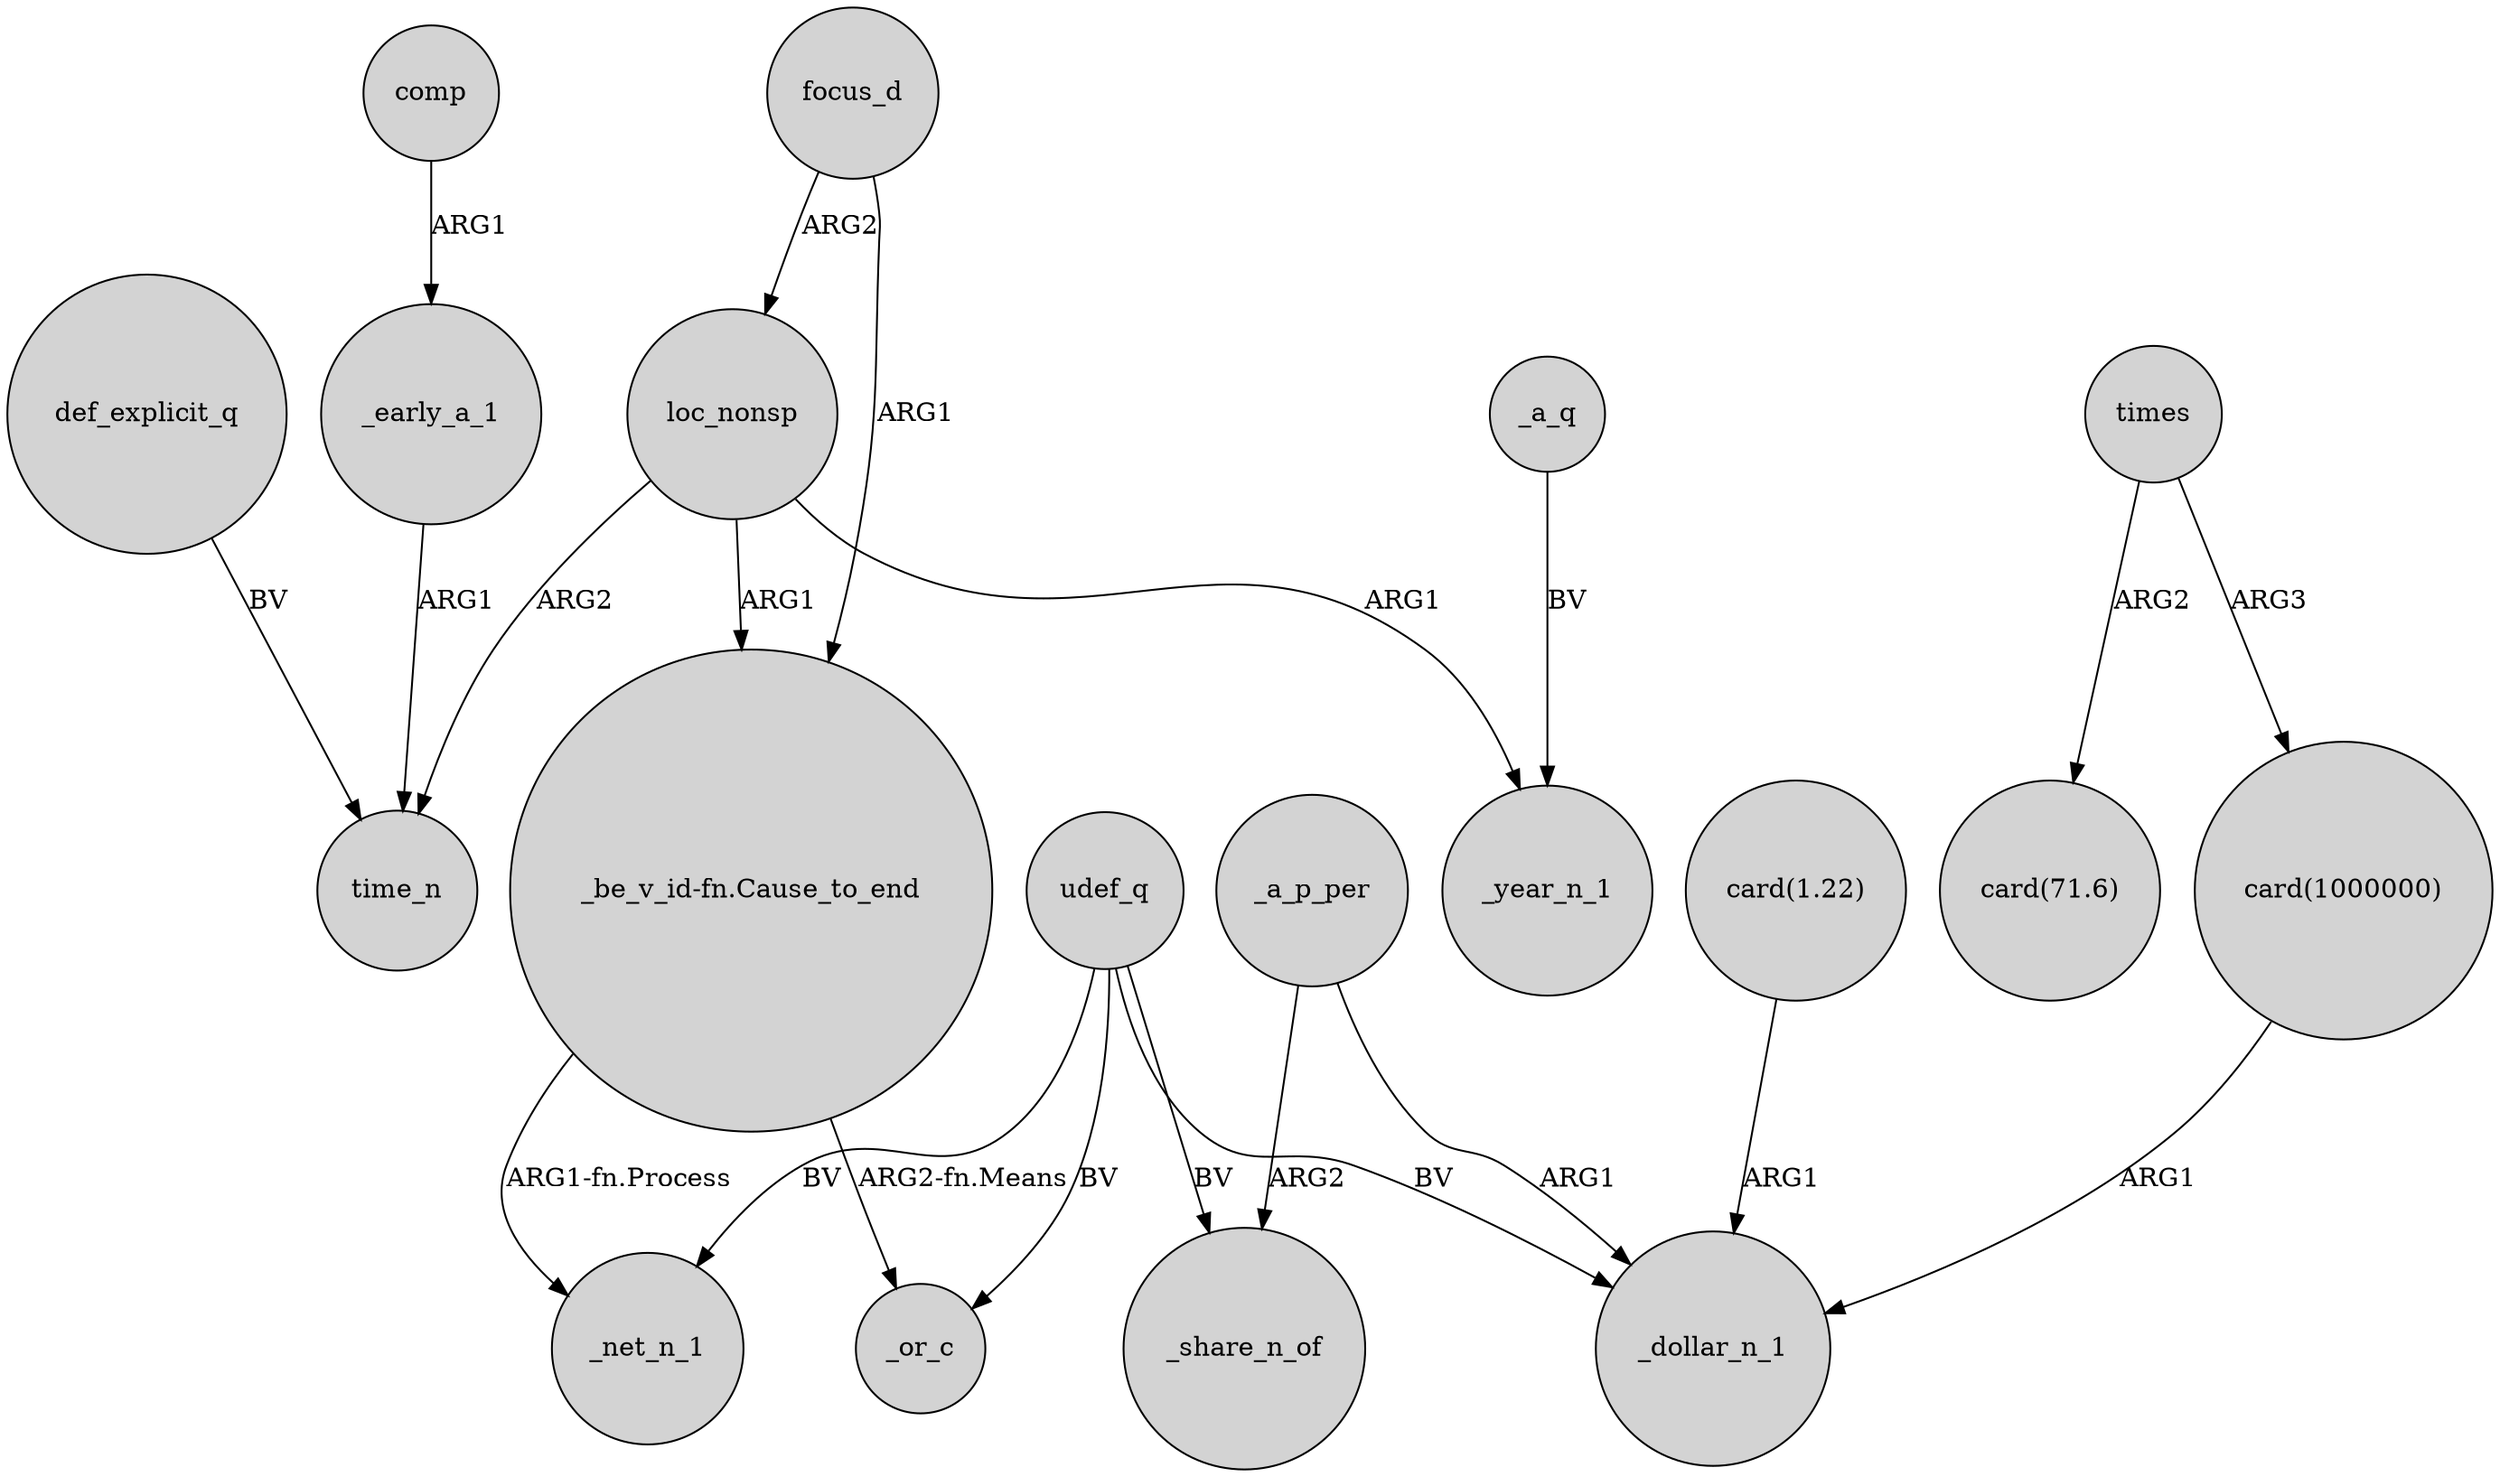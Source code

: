 digraph {
	node [shape=circle style=filled]
	_early_a_1 -> time_n [label=ARG1]
	focus_d -> "_be_v_id-fn.Cause_to_end" [label=ARG1]
	times -> "card(71.6)" [label=ARG2]
	loc_nonsp -> _year_n_1 [label=ARG1]
	times -> "card(1000000)" [label=ARG3]
	comp -> _early_a_1 [label=ARG1]
	focus_d -> loc_nonsp [label=ARG2]
	_a_q -> _year_n_1 [label=BV]
	"_be_v_id-fn.Cause_to_end" -> _or_c [label="ARG2-fn.Means"]
	loc_nonsp -> "_be_v_id-fn.Cause_to_end" [label=ARG1]
	udef_q -> _or_c [label=BV]
	_a_p_per -> _share_n_of [label=ARG2]
	udef_q -> _share_n_of [label=BV]
	"_be_v_id-fn.Cause_to_end" -> _net_n_1 [label="ARG1-fn.Process"]
	udef_q -> _net_n_1 [label=BV]
	udef_q -> _dollar_n_1 [label=BV]
	"card(1000000)" -> _dollar_n_1 [label=ARG1]
	_a_p_per -> _dollar_n_1 [label=ARG1]
	"card(1.22)" -> _dollar_n_1 [label=ARG1]
	def_explicit_q -> time_n [label=BV]
	loc_nonsp -> time_n [label=ARG2]
}

